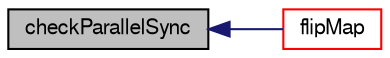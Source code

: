 digraph "checkParallelSync"
{
  bgcolor="transparent";
  edge [fontname="FreeSans",fontsize="10",labelfontname="FreeSans",labelfontsize="10"];
  node [fontname="FreeSans",fontsize="10",shape=record];
  rankdir="LR";
  Node2943 [label="checkParallelSync",height=0.2,width=0.4,color="black", fillcolor="grey75", style="filled", fontcolor="black"];
  Node2943 -> Node2944 [dir="back",color="midnightblue",fontsize="10",style="solid",fontname="FreeSans"];
  Node2944 [label="flipMap",height=0.2,width=0.4,color="red",URL="$a27510.html#a03ecd61e4e943657de29efcacd488b19",tooltip="Return face flip map. "];
}
